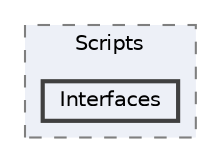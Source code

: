 digraph "/Users/peterlakatos/School/Diploma_Thesis/UnityNavigation/Assets/Scripts/Interfaces"
{
 // LATEX_PDF_SIZE
  bgcolor="transparent";
  edge [fontname=Helvetica,fontsize=10,labelfontname=Helvetica,labelfontsize=10];
  node [fontname=Helvetica,fontsize=10,shape=box,height=0.2,width=0.4];
  compound=true
  subgraph clusterdir_f13b41af88cf68434578284aaf699e39 {
    graph [ bgcolor="#edf0f7", pencolor="grey50", label="Scripts", fontname=Helvetica,fontsize=10 style="filled,dashed", URL="dir_f13b41af88cf68434578284aaf699e39.html",tooltip=""]
  dir_39efc4d023d4f81da2d8230a64d19d36 [label="Interfaces", fillcolor="#edf0f7", color="grey25", style="filled,bold", URL="dir_39efc4d023d4f81da2d8230a64d19d36.html",tooltip=""];
  }
}

